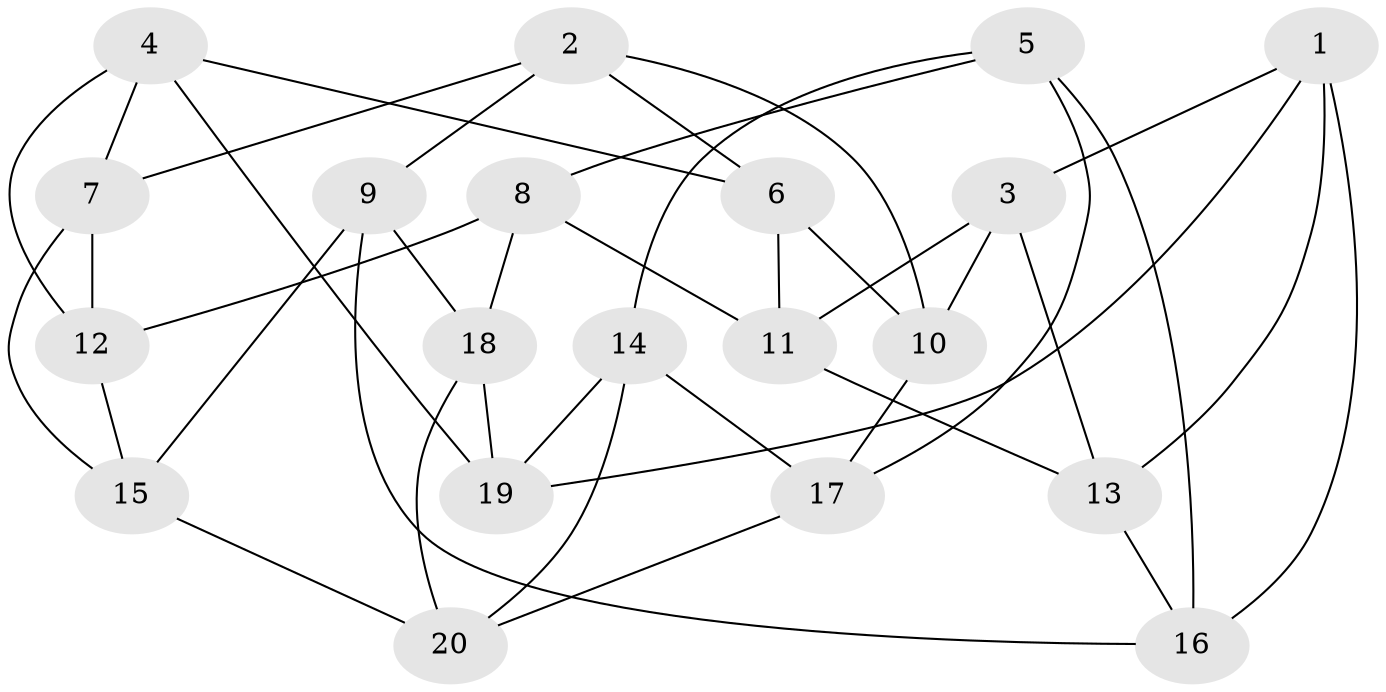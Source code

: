 // Generated by graph-tools (version 1.1) at 2025/46/02/15/25 05:46:28]
// undirected, 20 vertices, 40 edges
graph export_dot {
graph [start="1"]
  node [color=gray90,style=filled];
  1;
  2;
  3;
  4;
  5;
  6;
  7;
  8;
  9;
  10;
  11;
  12;
  13;
  14;
  15;
  16;
  17;
  18;
  19;
  20;
  1 -- 13;
  1 -- 16;
  1 -- 19;
  1 -- 3;
  2 -- 10;
  2 -- 7;
  2 -- 6;
  2 -- 9;
  3 -- 11;
  3 -- 10;
  3 -- 13;
  4 -- 19;
  4 -- 12;
  4 -- 6;
  4 -- 7;
  5 -- 17;
  5 -- 14;
  5 -- 16;
  5 -- 8;
  6 -- 11;
  6 -- 10;
  7 -- 15;
  7 -- 12;
  8 -- 11;
  8 -- 12;
  8 -- 18;
  9 -- 15;
  9 -- 18;
  9 -- 16;
  10 -- 17;
  11 -- 13;
  12 -- 15;
  13 -- 16;
  14 -- 19;
  14 -- 17;
  14 -- 20;
  15 -- 20;
  17 -- 20;
  18 -- 20;
  18 -- 19;
}
